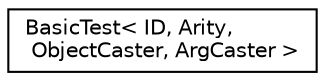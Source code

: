 digraph "Graphical Class Hierarchy"
{
  edge [fontname="Helvetica",fontsize="10",labelfontname="Helvetica",labelfontsize="10"];
  node [fontname="Helvetica",fontsize="10",shape=record];
  rankdir="LR";
  Node0 [label="BasicTest\< ID, Arity,\l ObjectCaster, ArgCaster \>",height=0.2,width=0.4,color="black", fillcolor="white", style="filled",URL="$struct_basic_test.html"];
}
